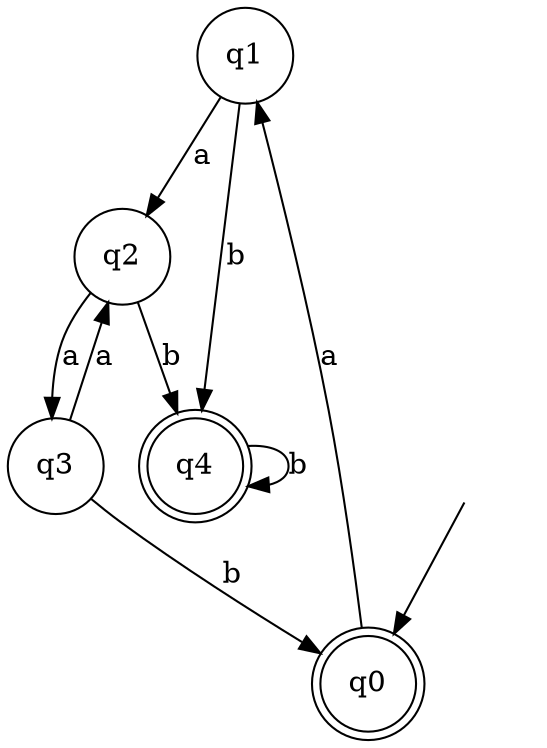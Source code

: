 digraph Automaton {

q1 [shape = circle];

q2 [shape = circle];

q3 [shape = circle];

q4 [shape = doublecircle];

_nil [style = invis];

q0 [shape = doublecircle];

q3 -> q0 [label = "b"];

_nil -> q0;

q3 -> q2 [label = "a"];

q1 -> q2 [label = "a"];

q1 -> q4 [label = "b"];

q2 -> q3 [label = "a"];

q2 -> q4 [label = "b"];

q0 -> q1 [label = "a"];

q4 -> q4 [label = "b"];

}
